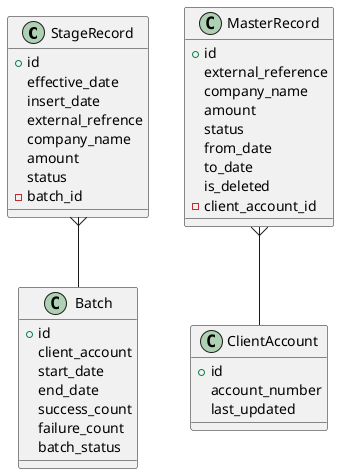 @startuml ERD Design

class StageRecord {
    +id
    effective_date
    insert_date
    external_refrence
    company_name
    amount
    status
    -batch_id
}

class Batch {
    +id
    client_account
    start_date
    end_date
    success_count
    failure_count
    batch_status
}

class MasterRecord {
    +id
    external_reference
    company_name
    amount
    status
    from_date
    to_date
    is_deleted
    -client_account_id
}

class ClientAccount {
    +id
    account_number
    last_updated
}

StageRecord }-- Batch
MasterRecord }-- ClientAccount

@enduml
